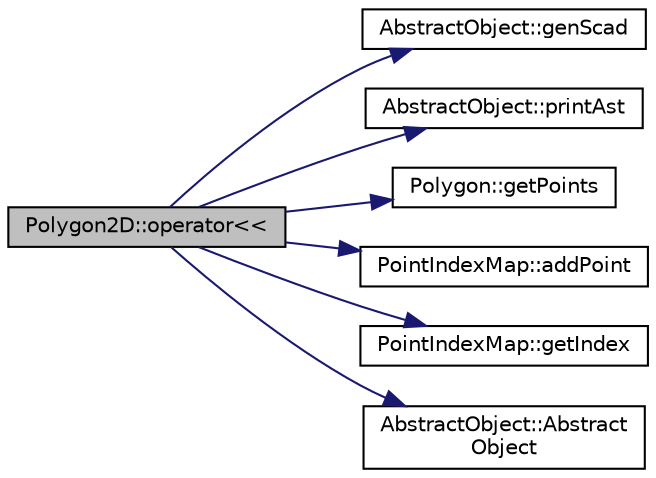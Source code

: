 digraph "Polygon2D::operator&lt;&lt;"
{
  edge [fontname="Helvetica",fontsize="10",labelfontname="Helvetica",labelfontsize="10"];
  node [fontname="Helvetica",fontsize="10",shape=record];
  rankdir="LR";
  Node9 [label="Polygon2D::operator\<\<",height=0.2,width=0.4,color="black", fillcolor="grey75", style="filled", fontcolor="black"];
  Node9 -> Node10 [color="midnightblue",fontsize="10",style="solid",fontname="Helvetica"];
  Node10 [label="AbstractObject::genScad",height=0.2,width=0.4,color="black", fillcolor="white", style="filled",URL="$classAbstractObject.html#a6a649119224b5b664e68b324106f8a1b",tooltip="Generate SCAD output for this object. "];
  Node9 -> Node11 [color="midnightblue",fontsize="10",style="solid",fontname="Helvetica"];
  Node11 [label="AbstractObject::printAst",height=0.2,width=0.4,color="black", fillcolor="white", style="filled",URL="$classAbstractObject.html#afe4637952e9d1dd3af11d29010beaa9d",tooltip="Generate AST output for this object. "];
  Node9 -> Node12 [color="midnightblue",fontsize="10",style="solid",fontname="Helvetica"];
  Node12 [label="Polygon::getPoints",height=0.2,width=0.4,color="black", fillcolor="white", style="filled",URL="$classPolygon.html#ad14b9c7ba116e212327ce82d8c105399",tooltip="Get the polygon points. "];
  Node9 -> Node13 [color="midnightblue",fontsize="10",style="solid",fontname="Helvetica"];
  Node13 [label="PointIndexMap::addPoint",height=0.2,width=0.4,color="black", fillcolor="white", style="filled",URL="$classPointIndexMap.html#a0392e58ac168df139a1c14f784509d86",tooltip="Adds a new point in the map. "];
  Node9 -> Node14 [color="midnightblue",fontsize="10",style="solid",fontname="Helvetica"];
  Node14 [label="PointIndexMap::getIndex",height=0.2,width=0.4,color="black", fillcolor="white", style="filled",URL="$classPointIndexMap.html#a699abeb1fa87d73a97381182c29445f7",tooltip="Return the assigned index to the given point. "];
  Node9 -> Node15 [color="midnightblue",fontsize="10",style="solid",fontname="Helvetica"];
  Node15 [label="AbstractObject::Abstract\lObject",height=0.2,width=0.4,color="black", fillcolor="white", style="filled",URL="$classAbstractObject.html#a79f41d63e86bc236556d963b560fef29",tooltip="Default constructor. "];
}
